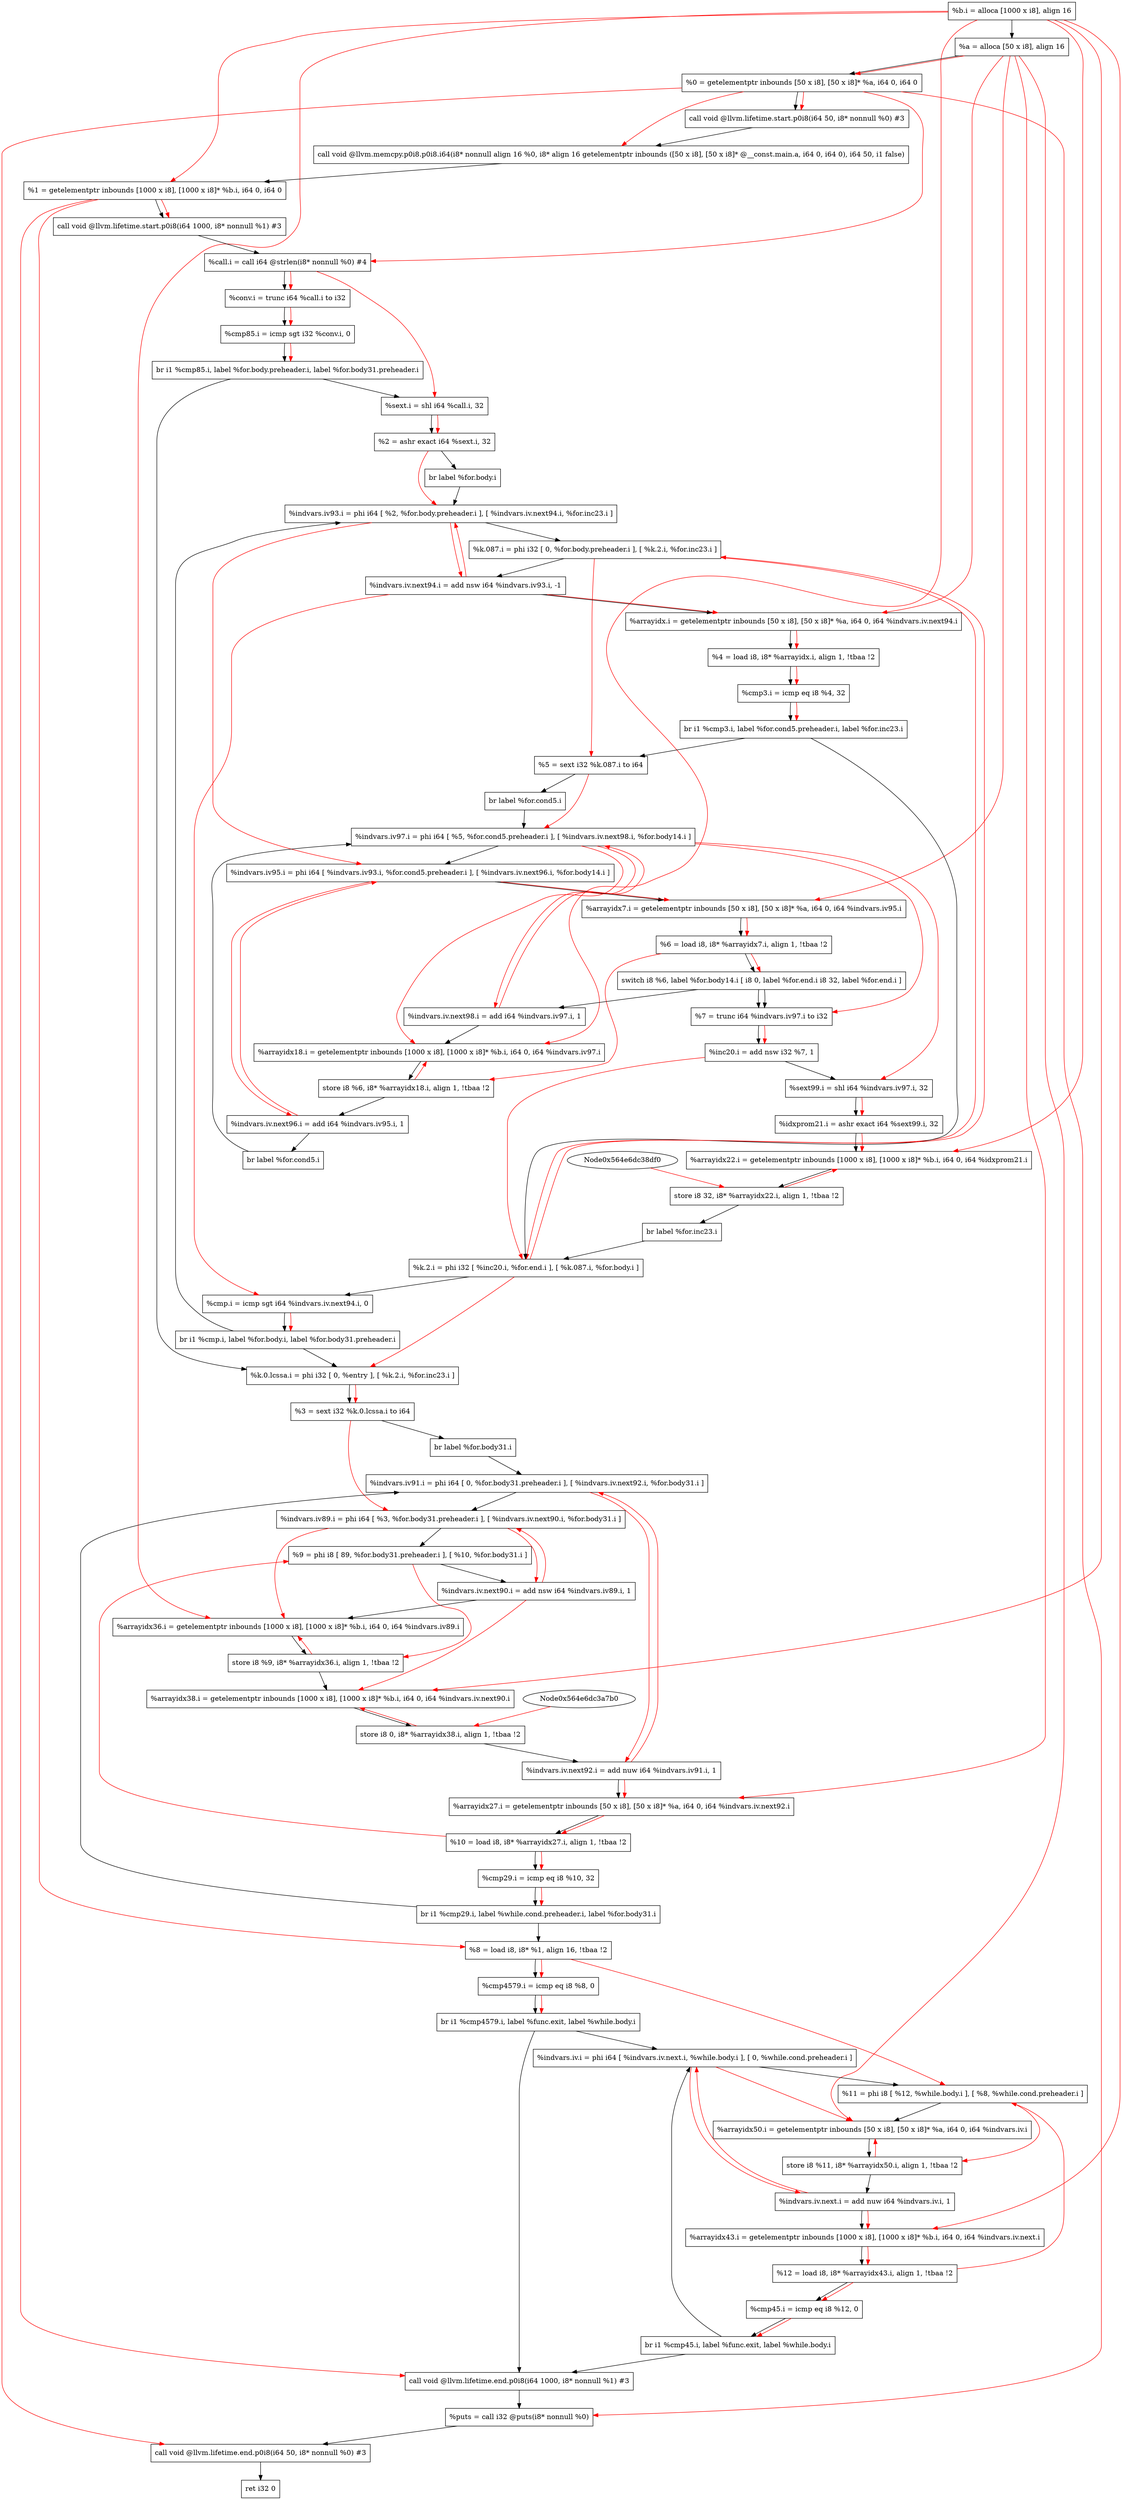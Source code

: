 digraph "CDFG for'main' function" {
	Node0x564e6dc37638[shape=record, label="  %b.i = alloca [1000 x i8], align 16"];
	Node0x564e6dc3a0b8[shape=record, label="  %a = alloca [50 x i8], align 16"];
	Node0x564e6dc3d3e8[shape=record, label="  %0 = getelementptr inbounds [50 x i8], [50 x i8]* %a, i64 0, i64 0"];
	Node0x564e6dc3d568[shape=record, label="  call void @llvm.lifetime.start.p0i8(i64 50, i8* nonnull %0) #3"];
	Node0x564e6dc3dcc8[shape=record, label="  call void @llvm.memcpy.p0i8.p0i8.i64(i8* nonnull align 16 %0, i8* align 16 getelementptr inbounds ([50 x i8], [50 x i8]* @__const.main.a, i64 0, i64 0), i64 50, i1 false)"];
	Node0x564e6dc3ddb8[shape=record, label="  %1 = getelementptr inbounds [1000 x i8], [1000 x i8]* %b.i, i64 0, i64 0"];
	Node0x564e6dc3dee8[shape=record, label="  call void @llvm.lifetime.start.p0i8(i64 1000, i8* nonnull %1) #3"];
	Node0x564e6dc3e000[shape=record, label="  %call.i = call i64 @strlen(i8* nonnull %0) #4"];
	Node0x564e6dc3e0b8[shape=record, label="  %conv.i = trunc i64 %call.i to i32"];
	Node0x564e6dc3e150[shape=record, label="  %cmp85.i = icmp sgt i32 %conv.i, 0"];
	Node0x564e6dc3e3c8[shape=record, label="  br i1 %cmp85.i, label %for.body.preheader.i, label %for.body31.preheader.i"];
	Node0x564e6dc3e470[shape=record, label="  %sext.i = shl i64 %call.i, 32"];
	Node0x564e6dc3e4e0[shape=record, label="  %2 = ashr exact i64 %sext.i, 32"];
	Node0x564e6dc3e5b8[shape=record, label="  br label %for.body.i"];
	Node0x564e6dc3e718[shape=record, label="  %k.0.lcssa.i = phi i32 [ 0, %entry ], [ %k.2.i, %for.inc23.i ]"];
	Node0x564e6dc3e7f8[shape=record, label="  %3 = sext i32 %k.0.lcssa.i to i64"];
	Node0x564e6dc3ead8[shape=record, label="  br label %for.body31.i"];
	Node0x564e6dc3eb88[shape=record, label="  %indvars.iv93.i = phi i64 [ %2, %for.body.preheader.i ], [ %indvars.iv.next94.i, %for.inc23.i ]"];
	Node0x564e6dc3ec88[shape=record, label="  %k.087.i = phi i32 [ 0, %for.body.preheader.i ], [ %k.2.i, %for.inc23.i ]"];
	Node0x564e6dc3ed70[shape=record, label="  %indvars.iv.next94.i = add nsw i64 %indvars.iv93.i, -1"];
	Node0x564e6dc3edf8[shape=record, label="  %arrayidx.i = getelementptr inbounds [50 x i8], [50 x i8]* %a, i64 0, i64 %indvars.iv.next94.i"];
	Node0x564e6dc3e218[shape=record, label="  %4 = load i8, i8* %arrayidx.i, align 1, !tbaa !2"];
	Node0x564e6dc3eed0[shape=record, label="  %cmp3.i = icmp eq i8 %4, 32"];
	Node0x564e6dc3f028[shape=record, label="  br i1 %cmp3.i, label %for.cond5.preheader.i, label %for.inc23.i"];
	Node0x564e6dc3ef78[shape=record, label="  %5 = sext i32 %k.087.i to i64"];
	Node0x564e6dc3f138[shape=record, label="  br label %for.cond5.i"];
	Node0x564e6dc3f298[shape=record, label="  %indvars.iv97.i = phi i64 [ %5, %for.cond5.preheader.i ], [ %indvars.iv.next98.i, %for.body14.i ]"];
	Node0x564e6dc3f478[shape=record, label="  %indvars.iv95.i = phi i64 [ %indvars.iv93.i, %for.cond5.preheader.i ], [ %indvars.iv.next96.i, %for.body14.i ]"];
	Node0x564e6dc3f558[shape=record, label="  %arrayidx7.i = getelementptr inbounds [50 x i8], [50 x i8]* %a, i64 0, i64 %indvars.iv95.i"];
	Node0x564e6dc3f5f8[shape=record, label="  %6 = load i8, i8* %arrayidx7.i, align 1, !tbaa !2"];
	Node0x564e6dc3fa48[shape=record, label="  switch i8 %6, label %for.body14.i [
    i8 0, label %for.end.i
    i8 32, label %for.end.i
  ]"];
	Node0x564e6dc3fb90[shape=record, label="  %indvars.iv.next98.i = add i64 %indvars.iv97.i, 1"];
	Node0x564e6dc3fc18[shape=record, label="  %arrayidx18.i = getelementptr inbounds [1000 x i8], [1000 x i8]* %b.i, i64 0, i64 %indvars.iv97.i"];
	Node0x564e6dc3fca0[shape=record, label="  store i8 %6, i8* %arrayidx18.i, align 1, !tbaa !2"];
	Node0x564e6dc3fd20[shape=record, label="  %indvars.iv.next96.i = add i64 %indvars.iv95.i, 1"];
	Node0x564e6dc3f408[shape=record, label="  br label %for.cond5.i"];
	Node0x564e6dc3f9f8[shape=record, label="  %7 = trunc i64 %indvars.iv97.i to i32"];
	Node0x564e6dc3fd90[shape=record, label="  %inc20.i = add nsw i32 %7, 1"];
	Node0x564e6dc3fe00[shape=record, label="  %sext99.i = shl i64 %indvars.iv97.i, 32"];
	Node0x564e6dc3fe70[shape=record, label="  %idxprom21.i = ashr exact i64 %sext99.i, 32"];
	Node0x564e6dc3fef8[shape=record, label="  %arrayidx22.i = getelementptr inbounds [1000 x i8], [1000 x i8]* %b.i, i64 0, i64 %idxprom21.i"];
	Node0x564e6dc3ffb0[shape=record, label="  store i8 32, i8* %arrayidx22.i, align 1, !tbaa !2"];
	Node0x564e6dc3f0d8[shape=record, label="  br label %for.inc23.i"];
	Node0x564e6dc40008[shape=record, label="  %k.2.i = phi i32 [ %inc20.i, %for.end.i ], [ %k.087.i, %for.body.i ]"];
	Node0x564e6dc40100[shape=record, label="  %cmp.i = icmp sgt i64 %indvars.iv.next94.i, 0"];
	Node0x564e6dc40188[shape=record, label="  br i1 %cmp.i, label %for.body.i, label %for.body31.preheader.i"];
	Node0x564e6dc3e318[shape=record, label="  %8 = load i8, i8* %1, align 16, !tbaa !2"];
	Node0x564e6dc40300[shape=record, label="  %cmp4579.i = icmp eq i8 %8, 0"];
	Node0x564e6dc3b5d8[shape=record, label="  br i1 %cmp4579.i, label %func.exit, label %while.body.i"];
	Node0x564e6dc3b688[shape=record, label="  %indvars.iv91.i = phi i64 [ 0, %for.body31.preheader.i ], [ %indvars.iv.next92.i, %for.body31.i ]"];
	Node0x564e6dc3b838[shape=record, label="  %indvars.iv89.i = phi i64 [ %3, %for.body31.preheader.i ], [ %indvars.iv.next90.i, %for.body31.i ]"];
	Node0x564e6dc3b9a8[shape=record, label="  %9 = phi i8 [ 89, %for.body31.preheader.i ], [ %10, %for.body31.i ]"];
	Node0x564e6dc3ba70[shape=record, label="  %indvars.iv.next90.i = add nsw i64 %indvars.iv89.i, 1"];
	Node0x564e6dc3baf8[shape=record, label="  %arrayidx36.i = getelementptr inbounds [1000 x i8], [1000 x i8]* %b.i, i64 0, i64 %indvars.iv89.i"];
	Node0x564e6dc3bb80[shape=record, label="  store i8 %9, i8* %arrayidx36.i, align 1, !tbaa !2"];
	Node0x564e6dc3bc78[shape=record, label="  %arrayidx38.i = getelementptr inbounds [1000 x i8], [1000 x i8]* %b.i, i64 0, i64 %indvars.iv.next90.i"];
	Node0x564e6dc413b0[shape=record, label="  store i8 0, i8* %arrayidx38.i, align 1, !tbaa !2"];
	Node0x564e6dc41430[shape=record, label="  %indvars.iv.next92.i = add nuw i64 %indvars.iv91.i, 1"];
	Node0x564e6dc414b8[shape=record, label="  %arrayidx27.i = getelementptr inbounds [50 x i8], [50 x i8]* %a, i64 0, i64 %indvars.iv.next92.i"];
	Node0x564e6dc3ea78[shape=record, label="  %10 = load i8, i8* %arrayidx27.i, align 1, !tbaa !2"];
	Node0x564e6dc41540[shape=record, label="  %cmp29.i = icmp eq i8 %10, 32"];
	Node0x564e6dc415c8[shape=record, label="  br i1 %cmp29.i, label %while.cond.preheader.i, label %for.body31.i"];
	Node0x564e6dc41648[shape=record, label="  %indvars.iv.i = phi i64 [ %indvars.iv.next.i, %while.body.i ], [ 0, %while.cond.preheader.i ]"];
	Node0x564e6dc41748[shape=record, label="  %11 = phi i8 [ %12, %while.body.i ], [ %8, %while.cond.preheader.i ]"];
	Node0x564e6dc41828[shape=record, label="  %arrayidx50.i = getelementptr inbounds [50 x i8], [50 x i8]* %a, i64 0, i64 %indvars.iv.i"];
	Node0x564e6dc418b0[shape=record, label="  store i8 %11, i8* %arrayidx50.i, align 1, !tbaa !2"];
	Node0x564e6dc41930[shape=record, label="  %indvars.iv.next.i = add nuw i64 %indvars.iv.i, 1"];
	Node0x564e6dc42008[shape=record, label="  %arrayidx43.i = getelementptr inbounds [1000 x i8], [1000 x i8]* %b.i, i64 0, i64 %indvars.iv.next.i"];
	Node0x564e6dc3f248[shape=record, label="  %12 = load i8, i8* %arrayidx43.i, align 1, !tbaa !2"];
	Node0x564e6dc42090[shape=record, label="  %cmp45.i = icmp eq i8 %12, 0"];
	Node0x564e6dc42118[shape=record, label="  br i1 %cmp45.i, label %func.exit, label %while.body.i"];
	Node0x564e6dc421e8[shape=record, label="  call void @llvm.lifetime.end.p0i8(i64 1000, i8* nonnull %1) #3"];
	Node0x564e6dc42350[shape=record, label="  %puts = call i32 @puts(i8* nonnull %0)"];
	Node0x564e6dc42498[shape=record, label="  call void @llvm.lifetime.end.p0i8(i64 50, i8* nonnull %0) #3"];
	Node0x564e6dc3b7c8[shape=record, label="  ret i32 0"];
	Node0x564e6dc37638 -> Node0x564e6dc3a0b8
	Node0x564e6dc3a0b8 -> Node0x564e6dc3d3e8
	Node0x564e6dc3d3e8 -> Node0x564e6dc3d568
	Node0x564e6dc3d568 -> Node0x564e6dc3dcc8
	Node0x564e6dc3dcc8 -> Node0x564e6dc3ddb8
	Node0x564e6dc3ddb8 -> Node0x564e6dc3dee8
	Node0x564e6dc3dee8 -> Node0x564e6dc3e000
	Node0x564e6dc3e000 -> Node0x564e6dc3e0b8
	Node0x564e6dc3e0b8 -> Node0x564e6dc3e150
	Node0x564e6dc3e150 -> Node0x564e6dc3e3c8
	Node0x564e6dc3e3c8 -> Node0x564e6dc3e470
	Node0x564e6dc3e3c8 -> Node0x564e6dc3e718
	Node0x564e6dc3e470 -> Node0x564e6dc3e4e0
	Node0x564e6dc3e4e0 -> Node0x564e6dc3e5b8
	Node0x564e6dc3e5b8 -> Node0x564e6dc3eb88
	Node0x564e6dc3e718 -> Node0x564e6dc3e7f8
	Node0x564e6dc3e7f8 -> Node0x564e6dc3ead8
	Node0x564e6dc3ead8 -> Node0x564e6dc3b688
	Node0x564e6dc3eb88 -> Node0x564e6dc3ec88
	Node0x564e6dc3ec88 -> Node0x564e6dc3ed70
	Node0x564e6dc3ed70 -> Node0x564e6dc3edf8
	Node0x564e6dc3edf8 -> Node0x564e6dc3e218
	Node0x564e6dc3e218 -> Node0x564e6dc3eed0
	Node0x564e6dc3eed0 -> Node0x564e6dc3f028
	Node0x564e6dc3f028 -> Node0x564e6dc3ef78
	Node0x564e6dc3f028 -> Node0x564e6dc40008
	Node0x564e6dc3ef78 -> Node0x564e6dc3f138
	Node0x564e6dc3f138 -> Node0x564e6dc3f298
	Node0x564e6dc3f298 -> Node0x564e6dc3f478
	Node0x564e6dc3f478 -> Node0x564e6dc3f558
	Node0x564e6dc3f558 -> Node0x564e6dc3f5f8
	Node0x564e6dc3f5f8 -> Node0x564e6dc3fa48
	Node0x564e6dc3fa48 -> Node0x564e6dc3fb90
	Node0x564e6dc3fa48 -> Node0x564e6dc3f9f8
	Node0x564e6dc3fa48 -> Node0x564e6dc3f9f8
	Node0x564e6dc3fb90 -> Node0x564e6dc3fc18
	Node0x564e6dc3fc18 -> Node0x564e6dc3fca0
	Node0x564e6dc3fca0 -> Node0x564e6dc3fd20
	Node0x564e6dc3fd20 -> Node0x564e6dc3f408
	Node0x564e6dc3f408 -> Node0x564e6dc3f298
	Node0x564e6dc3f9f8 -> Node0x564e6dc3fd90
	Node0x564e6dc3fd90 -> Node0x564e6dc3fe00
	Node0x564e6dc3fe00 -> Node0x564e6dc3fe70
	Node0x564e6dc3fe70 -> Node0x564e6dc3fef8
	Node0x564e6dc3fef8 -> Node0x564e6dc3ffb0
	Node0x564e6dc3ffb0 -> Node0x564e6dc3f0d8
	Node0x564e6dc3f0d8 -> Node0x564e6dc40008
	Node0x564e6dc40008 -> Node0x564e6dc40100
	Node0x564e6dc40100 -> Node0x564e6dc40188
	Node0x564e6dc40188 -> Node0x564e6dc3eb88
	Node0x564e6dc40188 -> Node0x564e6dc3e718
	Node0x564e6dc3e318 -> Node0x564e6dc40300
	Node0x564e6dc40300 -> Node0x564e6dc3b5d8
	Node0x564e6dc3b5d8 -> Node0x564e6dc421e8
	Node0x564e6dc3b5d8 -> Node0x564e6dc41648
	Node0x564e6dc3b688 -> Node0x564e6dc3b838
	Node0x564e6dc3b838 -> Node0x564e6dc3b9a8
	Node0x564e6dc3b9a8 -> Node0x564e6dc3ba70
	Node0x564e6dc3ba70 -> Node0x564e6dc3baf8
	Node0x564e6dc3baf8 -> Node0x564e6dc3bb80
	Node0x564e6dc3bb80 -> Node0x564e6dc3bc78
	Node0x564e6dc3bc78 -> Node0x564e6dc413b0
	Node0x564e6dc413b0 -> Node0x564e6dc41430
	Node0x564e6dc41430 -> Node0x564e6dc414b8
	Node0x564e6dc414b8 -> Node0x564e6dc3ea78
	Node0x564e6dc3ea78 -> Node0x564e6dc41540
	Node0x564e6dc41540 -> Node0x564e6dc415c8
	Node0x564e6dc415c8 -> Node0x564e6dc3e318
	Node0x564e6dc415c8 -> Node0x564e6dc3b688
	Node0x564e6dc41648 -> Node0x564e6dc41748
	Node0x564e6dc41748 -> Node0x564e6dc41828
	Node0x564e6dc41828 -> Node0x564e6dc418b0
	Node0x564e6dc418b0 -> Node0x564e6dc41930
	Node0x564e6dc41930 -> Node0x564e6dc42008
	Node0x564e6dc42008 -> Node0x564e6dc3f248
	Node0x564e6dc3f248 -> Node0x564e6dc42090
	Node0x564e6dc42090 -> Node0x564e6dc42118
	Node0x564e6dc42118 -> Node0x564e6dc421e8
	Node0x564e6dc42118 -> Node0x564e6dc41648
	Node0x564e6dc421e8 -> Node0x564e6dc42350
	Node0x564e6dc42350 -> Node0x564e6dc42498
	Node0x564e6dc42498 -> Node0x564e6dc3b7c8
edge [color=red]
	Node0x564e6dc3a0b8 -> Node0x564e6dc3d3e8
	Node0x564e6dc3d3e8 -> Node0x564e6dc3d568
	Node0x564e6dc3d3e8 -> Node0x564e6dc3dcc8
	Node0x564e6dc37638 -> Node0x564e6dc3ddb8
	Node0x564e6dc3ddb8 -> Node0x564e6dc3dee8
	Node0x564e6dc3d3e8 -> Node0x564e6dc3e000
	Node0x564e6dc3e000 -> Node0x564e6dc3e0b8
	Node0x564e6dc3e0b8 -> Node0x564e6dc3e150
	Node0x564e6dc3e150 -> Node0x564e6dc3e3c8
	Node0x564e6dc3e000 -> Node0x564e6dc3e470
	Node0x564e6dc3e470 -> Node0x564e6dc3e4e0
	Node0x564e6dc40008 -> Node0x564e6dc3e718
	Node0x564e6dc3e718 -> Node0x564e6dc3e7f8
	Node0x564e6dc3e4e0 -> Node0x564e6dc3eb88
	Node0x564e6dc3ed70 -> Node0x564e6dc3eb88
	Node0x564e6dc40008 -> Node0x564e6dc3ec88
	Node0x564e6dc3eb88 -> Node0x564e6dc3ed70
	Node0x564e6dc3a0b8 -> Node0x564e6dc3edf8
	Node0x564e6dc3ed70 -> Node0x564e6dc3edf8
	Node0x564e6dc3edf8 -> Node0x564e6dc3e218
	Node0x564e6dc3e218 -> Node0x564e6dc3eed0
	Node0x564e6dc3eed0 -> Node0x564e6dc3f028
	Node0x564e6dc3ec88 -> Node0x564e6dc3ef78
	Node0x564e6dc3ef78 -> Node0x564e6dc3f298
	Node0x564e6dc3fb90 -> Node0x564e6dc3f298
	Node0x564e6dc3eb88 -> Node0x564e6dc3f478
	Node0x564e6dc3fd20 -> Node0x564e6dc3f478
	Node0x564e6dc3a0b8 -> Node0x564e6dc3f558
	Node0x564e6dc3f478 -> Node0x564e6dc3f558
	Node0x564e6dc3f558 -> Node0x564e6dc3f5f8
	Node0x564e6dc3f5f8 -> Node0x564e6dc3fa48
	Node0x564e6dc3f298 -> Node0x564e6dc3fb90
	Node0x564e6dc37638 -> Node0x564e6dc3fc18
	Node0x564e6dc3f298 -> Node0x564e6dc3fc18
	Node0x564e6dc3f5f8 -> Node0x564e6dc3fca0
	Node0x564e6dc3fca0 -> Node0x564e6dc3fc18
	Node0x564e6dc3f478 -> Node0x564e6dc3fd20
	Node0x564e6dc3f298 -> Node0x564e6dc3f9f8
	Node0x564e6dc3f9f8 -> Node0x564e6dc3fd90
	Node0x564e6dc3f298 -> Node0x564e6dc3fe00
	Node0x564e6dc3fe00 -> Node0x564e6dc3fe70
	Node0x564e6dc37638 -> Node0x564e6dc3fef8
	Node0x564e6dc3fe70 -> Node0x564e6dc3fef8
	Node0x564e6dc38df0 -> Node0x564e6dc3ffb0
	Node0x564e6dc3ffb0 -> Node0x564e6dc3fef8
	Node0x564e6dc3fd90 -> Node0x564e6dc40008
	Node0x564e6dc3ec88 -> Node0x564e6dc40008
	Node0x564e6dc3ed70 -> Node0x564e6dc40100
	Node0x564e6dc40100 -> Node0x564e6dc40188
	Node0x564e6dc3ddb8 -> Node0x564e6dc3e318
	Node0x564e6dc3e318 -> Node0x564e6dc40300
	Node0x564e6dc40300 -> Node0x564e6dc3b5d8
	Node0x564e6dc41430 -> Node0x564e6dc3b688
	Node0x564e6dc3e7f8 -> Node0x564e6dc3b838
	Node0x564e6dc3ba70 -> Node0x564e6dc3b838
	Node0x564e6dc3ea78 -> Node0x564e6dc3b9a8
	Node0x564e6dc3b838 -> Node0x564e6dc3ba70
	Node0x564e6dc37638 -> Node0x564e6dc3baf8
	Node0x564e6dc3b838 -> Node0x564e6dc3baf8
	Node0x564e6dc3b9a8 -> Node0x564e6dc3bb80
	Node0x564e6dc3bb80 -> Node0x564e6dc3baf8
	Node0x564e6dc37638 -> Node0x564e6dc3bc78
	Node0x564e6dc3ba70 -> Node0x564e6dc3bc78
	Node0x564e6dc3a7b0 -> Node0x564e6dc413b0
	Node0x564e6dc413b0 -> Node0x564e6dc3bc78
	Node0x564e6dc3b688 -> Node0x564e6dc41430
	Node0x564e6dc3a0b8 -> Node0x564e6dc414b8
	Node0x564e6dc41430 -> Node0x564e6dc414b8
	Node0x564e6dc414b8 -> Node0x564e6dc3ea78
	Node0x564e6dc3ea78 -> Node0x564e6dc41540
	Node0x564e6dc41540 -> Node0x564e6dc415c8
	Node0x564e6dc41930 -> Node0x564e6dc41648
	Node0x564e6dc3f248 -> Node0x564e6dc41748
	Node0x564e6dc3e318 -> Node0x564e6dc41748
	Node0x564e6dc3a0b8 -> Node0x564e6dc41828
	Node0x564e6dc41648 -> Node0x564e6dc41828
	Node0x564e6dc41748 -> Node0x564e6dc418b0
	Node0x564e6dc418b0 -> Node0x564e6dc41828
	Node0x564e6dc41648 -> Node0x564e6dc41930
	Node0x564e6dc37638 -> Node0x564e6dc42008
	Node0x564e6dc41930 -> Node0x564e6dc42008
	Node0x564e6dc42008 -> Node0x564e6dc3f248
	Node0x564e6dc3f248 -> Node0x564e6dc42090
	Node0x564e6dc42090 -> Node0x564e6dc42118
	Node0x564e6dc3ddb8 -> Node0x564e6dc421e8
	Node0x564e6dc3d3e8 -> Node0x564e6dc42350
	Node0x564e6dc3d3e8 -> Node0x564e6dc42498
}
